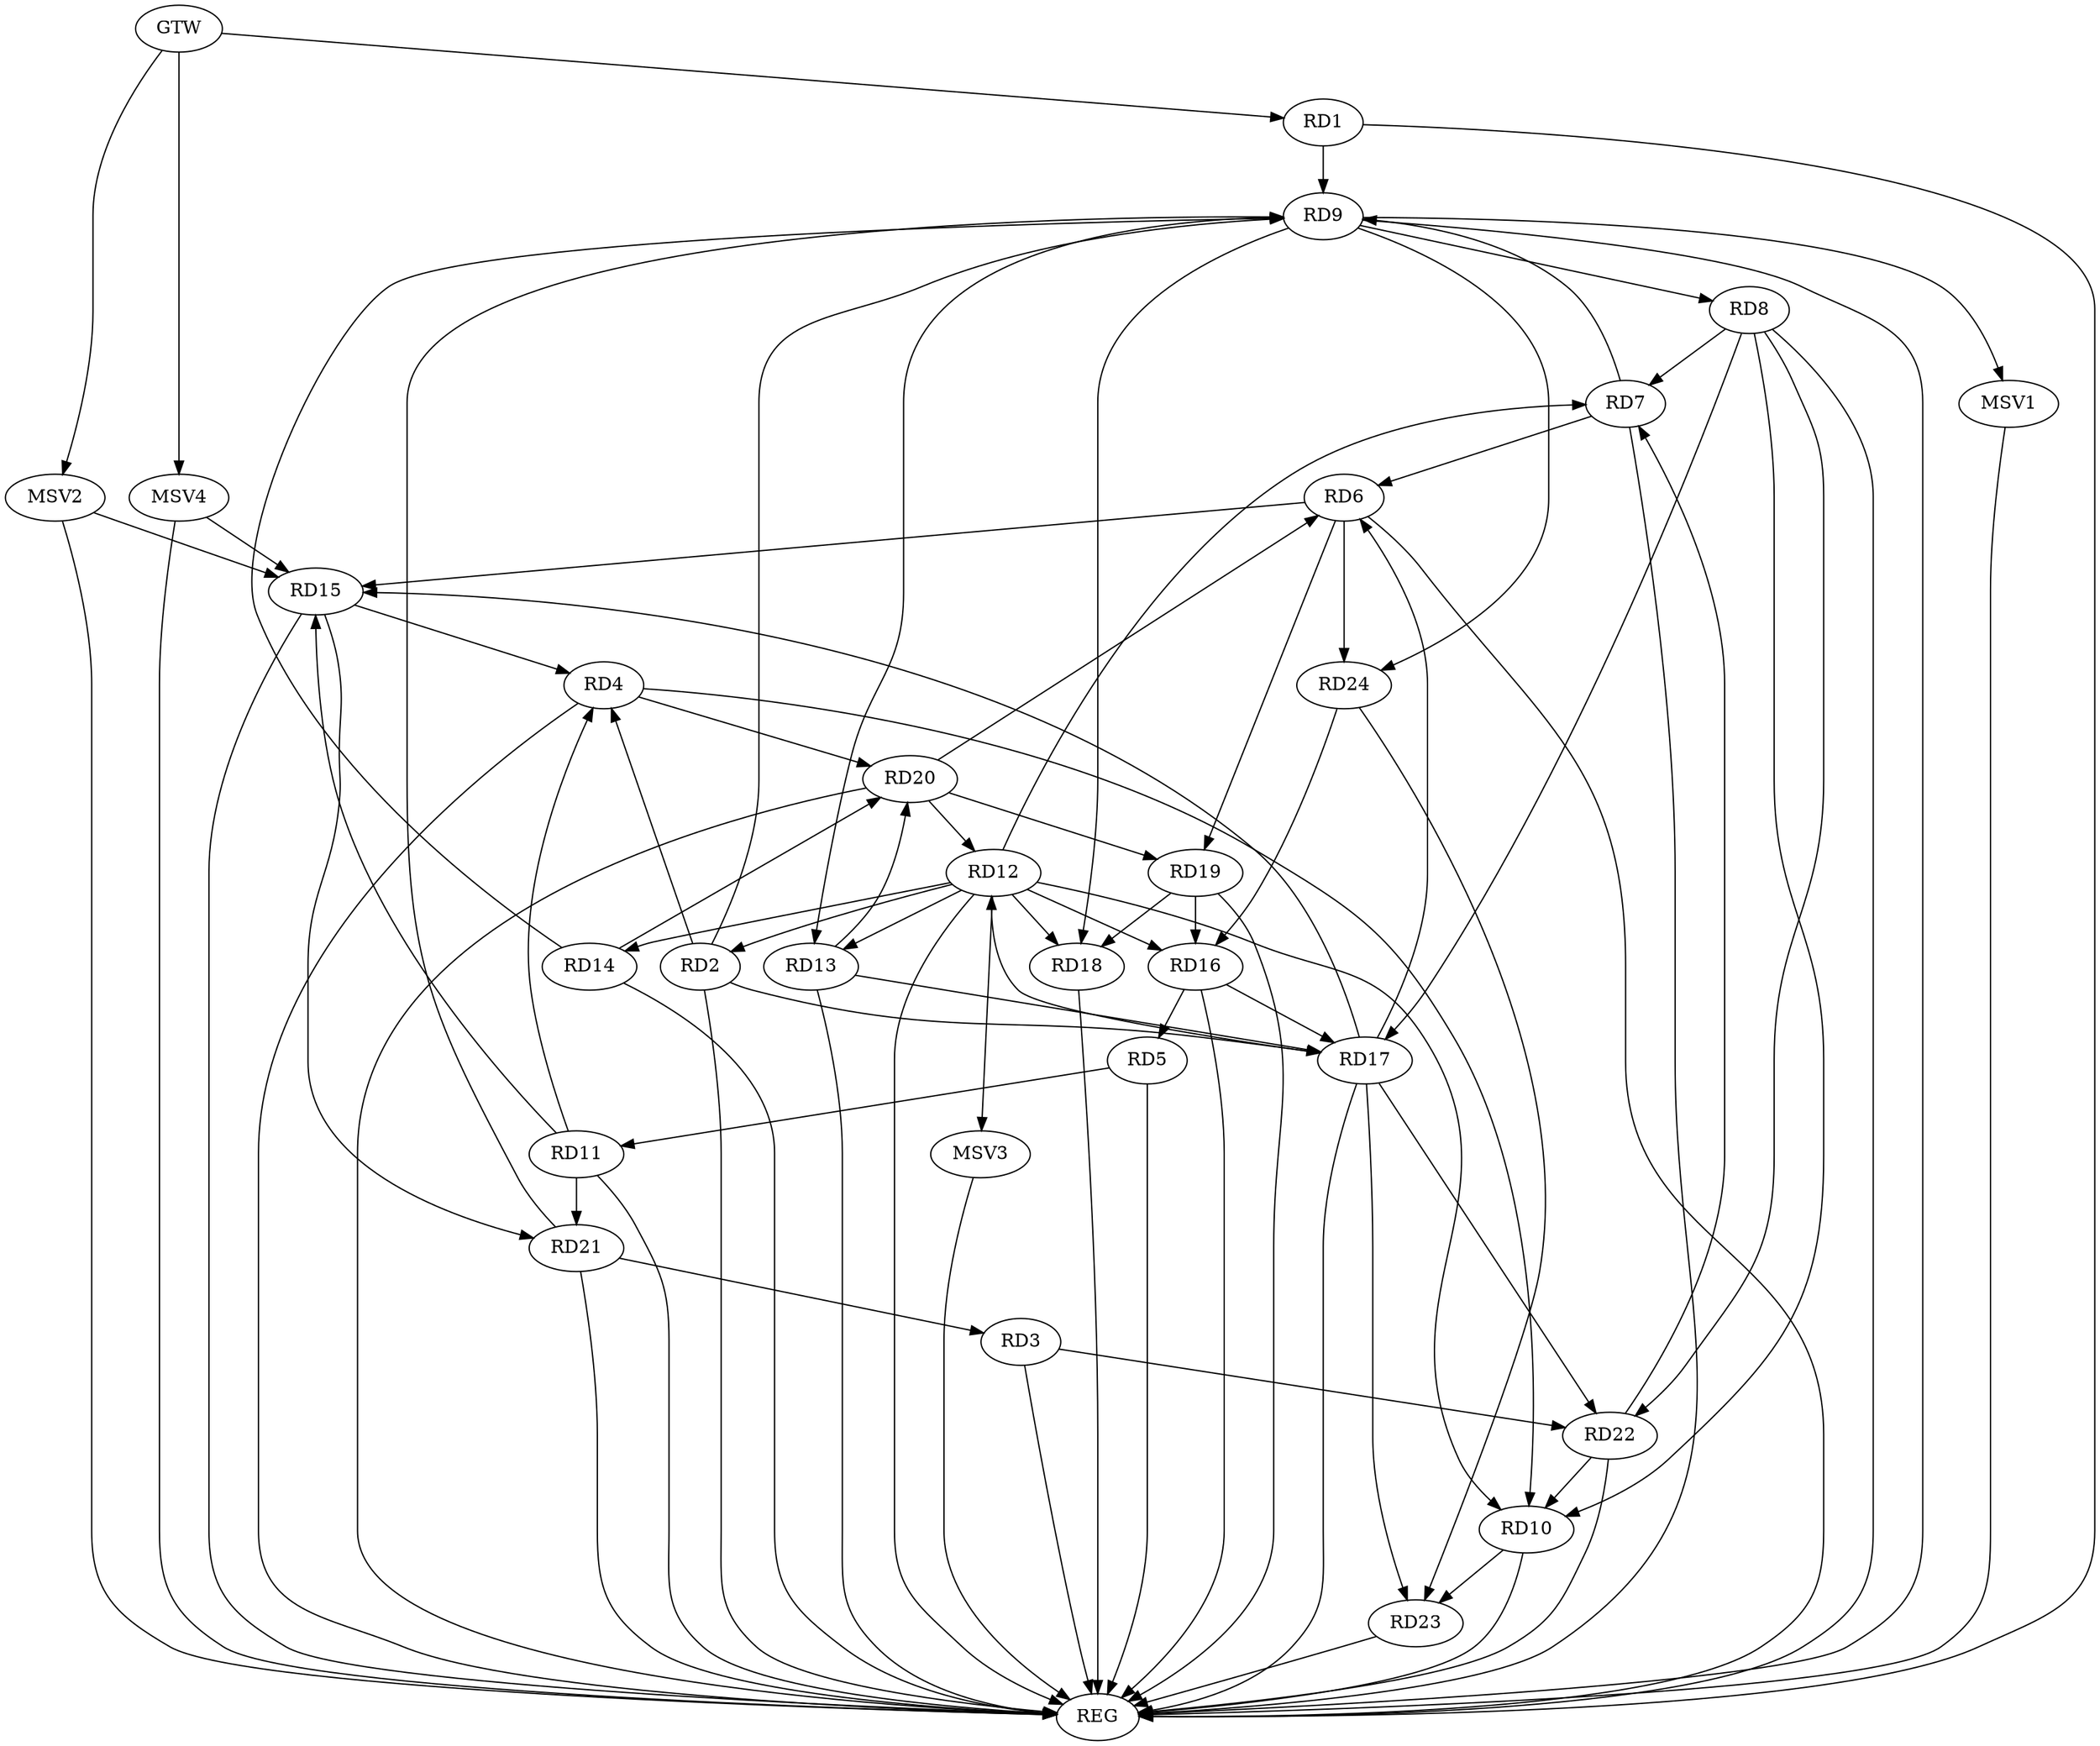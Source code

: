 strict digraph G {
  RD1 [ label="RD1" ];
  RD2 [ label="RD2" ];
  RD3 [ label="RD3" ];
  RD4 [ label="RD4" ];
  RD5 [ label="RD5" ];
  RD6 [ label="RD6" ];
  RD7 [ label="RD7" ];
  RD8 [ label="RD8" ];
  RD9 [ label="RD9" ];
  RD10 [ label="RD10" ];
  RD11 [ label="RD11" ];
  RD12 [ label="RD12" ];
  RD13 [ label="RD13" ];
  RD14 [ label="RD14" ];
  RD15 [ label="RD15" ];
  RD16 [ label="RD16" ];
  RD17 [ label="RD17" ];
  RD18 [ label="RD18" ];
  RD19 [ label="RD19" ];
  RD20 [ label="RD20" ];
  RD21 [ label="RD21" ];
  RD22 [ label="RD22" ];
  RD23 [ label="RD23" ];
  RD24 [ label="RD24" ];
  GTW [ label="GTW" ];
  REG [ label="REG" ];
  MSV1 [ label="MSV1" ];
  MSV2 [ label="MSV2" ];
  MSV3 [ label="MSV3" ];
  MSV4 [ label="MSV4" ];
  RD1 -> RD9;
  RD2 -> RD4;
  RD2 -> RD9;
  RD12 -> RD2;
  RD2 -> RD17;
  RD21 -> RD3;
  RD3 -> RD22;
  RD4 -> RD10;
  RD11 -> RD4;
  RD15 -> RD4;
  RD4 -> RD20;
  RD5 -> RD11;
  RD16 -> RD5;
  RD7 -> RD6;
  RD6 -> RD15;
  RD17 -> RD6;
  RD6 -> RD19;
  RD20 -> RD6;
  RD6 -> RD24;
  RD8 -> RD7;
  RD7 -> RD9;
  RD12 -> RD7;
  RD22 -> RD7;
  RD9 -> RD8;
  RD8 -> RD10;
  RD8 -> RD17;
  RD8 -> RD22;
  RD9 -> RD13;
  RD14 -> RD9;
  RD9 -> RD18;
  RD21 -> RD9;
  RD9 -> RD24;
  RD12 -> RD10;
  RD22 -> RD10;
  RD10 -> RD23;
  RD11 -> RD15;
  RD11 -> RD21;
  RD12 -> RD16;
  RD17 -> RD12;
  RD12 -> RD18;
  RD20 -> RD12;
  RD13 -> RD17;
  RD13 -> RD20;
  RD14 -> RD20;
  RD17 -> RD15;
  RD15 -> RD21;
  RD16 -> RD17;
  RD19 -> RD16;
  RD24 -> RD16;
  RD17 -> RD22;
  RD17 -> RD23;
  RD19 -> RD18;
  RD20 -> RD19;
  RD24 -> RD23;
  GTW -> RD1;
  RD1 -> REG;
  RD2 -> REG;
  RD3 -> REG;
  RD4 -> REG;
  RD5 -> REG;
  RD6 -> REG;
  RD7 -> REG;
  RD8 -> REG;
  RD9 -> REG;
  RD10 -> REG;
  RD11 -> REG;
  RD12 -> REG;
  RD13 -> REG;
  RD14 -> REG;
  RD15 -> REG;
  RD16 -> REG;
  RD17 -> REG;
  RD18 -> REG;
  RD19 -> REG;
  RD20 -> REG;
  RD21 -> REG;
  RD22 -> REG;
  RD23 -> REG;
  RD12 -> RD14;
  RD12 -> RD13;
  RD9 -> MSV1;
  MSV1 -> REG;
  MSV2 -> RD15;
  GTW -> MSV2;
  MSV2 -> REG;
  RD12 -> MSV3;
  MSV3 -> REG;
  MSV4 -> RD15;
  GTW -> MSV4;
  MSV4 -> REG;
}
